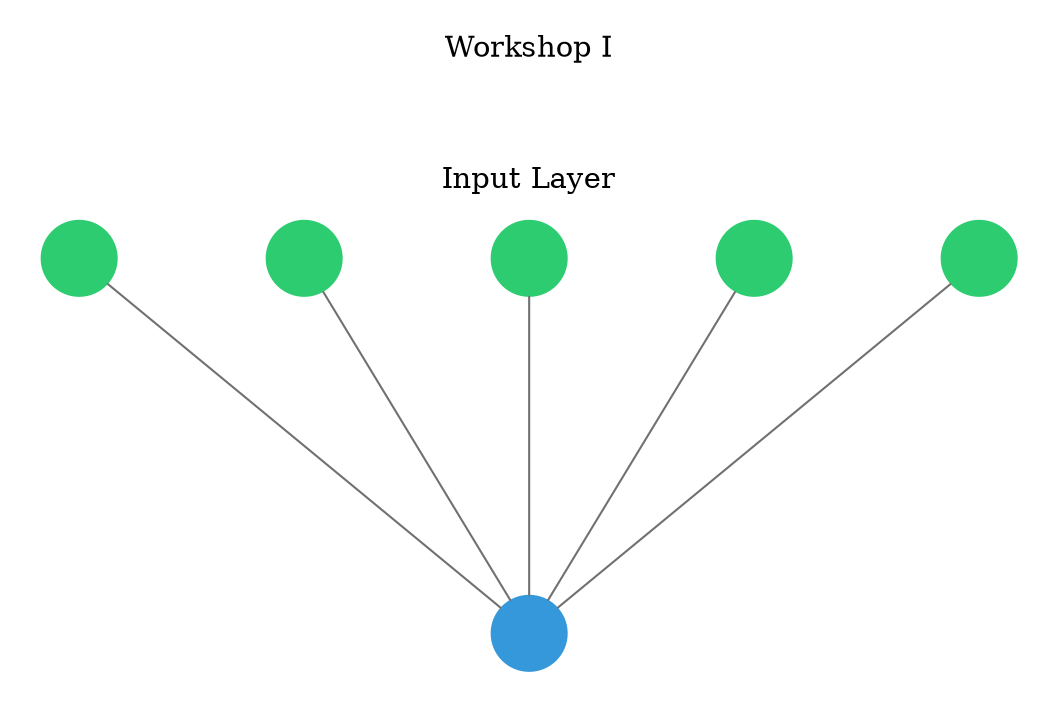 digraph g {
	graph [nodesep=1 ranksep=2 splines=false]
	edge [arrowhead=none color="#707070"]
	subgraph cluster_input {
		node [color="#2ecc71" fontcolor="#2ecc71" shape=circle style=filled]
		color=white
		1
		label="Workshop I



Input Layer"
		rank=same
		2
		label="Workshop I



Input Layer"
		rank=same
		3
		label="Workshop I



Input Layer"
		rank=same
		4
		label="Workshop I



Input Layer"
		rank=same
		5
		label="Workshop I



Input Layer"
		rank=same
	}
	1 -> 6
	2 -> 6
	3 -> 6
	4 -> 6
	5 -> 6
	subgraph cluster_1 {
		color=white
		rank=same
		label="" labeljust=right labelloc=b
		6 [color="#3498db" fontcolor="#3498db" shape=circle style=filled]
	}
	subgraph cluster_output {
		node [color="#2ecc71" fontcolor="#2ecc71" shape=circle style=filled]
		color=white
		rank=same
		labeljust=1
		label="Output Layer" labelloc=bottom
	}
	arrowShape=none
}
